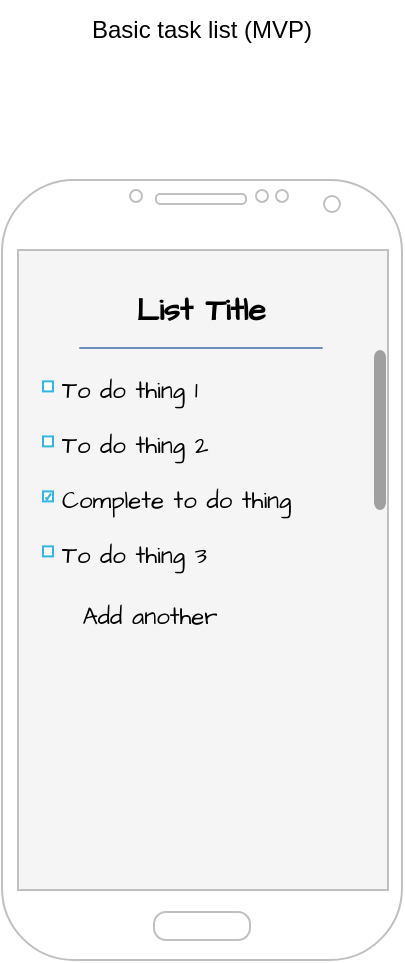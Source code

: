 <mxfile version="20.6.0" type="device"><diagram id="z8Jl0famuip-37jjIAiq" name="Page-1"><mxGraphModel dx="981" dy="523" grid="1" gridSize="10" guides="1" tooltips="1" connect="1" arrows="1" fold="1" page="1" pageScale="1" pageWidth="850" pageHeight="1100" math="0" shadow="0"><root><mxCell id="0"/><mxCell id="1" parent="0"/><mxCell id="sxDTxLNqbbDwcbPaUXVt-2" value="Basic task list (MVP)" style="text;html=1;strokeColor=none;fillColor=none;align=center;verticalAlign=middle;whiteSpace=wrap;rounded=0;" vertex="1" parent="1"><mxGeometry x="369" y="40" width="112" height="30" as="geometry"/></mxCell><mxCell id="sxDTxLNqbbDwcbPaUXVt-4" value="" style="rounded=0;whiteSpace=wrap;html=1;fillColor=#f5f5f5;fontColor=#333333;strokeColor=#666666;" vertex="1" parent="1"><mxGeometry x="330" y="160" width="190" height="330" as="geometry"/></mxCell><mxCell id="sxDTxLNqbbDwcbPaUXVt-1" value="" style="verticalLabelPosition=bottom;verticalAlign=top;html=1;shadow=0;dashed=0;strokeWidth=1;shape=mxgraph.android.phone2;strokeColor=#c0c0c0;" vertex="1" parent="1"><mxGeometry x="325" y="130" width="200" height="390" as="geometry"/></mxCell><mxCell id="sxDTxLNqbbDwcbPaUXVt-5" value="List Title" style="text;html=1;strokeColor=none;fillColor=none;align=center;verticalAlign=middle;whiteSpace=wrap;rounded=0;fontStyle=1;fontFamily=Architects Daughter;fontSource=https%3A%2F%2Ffonts.googleapis.com%2Fcss%3Ffamily%3DArchitects%2BDaughter;fontSize=16;" vertex="1" parent="1"><mxGeometry x="387" y="180" width="75" height="30" as="geometry"/></mxCell><mxCell id="sxDTxLNqbbDwcbPaUXVt-6" value="" style="strokeWidth=1;html=1;shadow=0;dashed=0;shape=transparent;strokeColor=#33b5e5;fontFamily=Architects Daughter;fontSource=https%3A%2F%2Ffonts.googleapis.com%2Fcss%3Ffamily%3DArchitects%2BDaughter;fontSize=16;" vertex="1" parent="1"><mxGeometry x="343" y="220" width="165" height="110" as="geometry"/></mxCell><mxCell id="sxDTxLNqbbDwcbPaUXVt-7" value="To do thing 1" style="strokeColor=inherit;fillColor=inherit;gradientColor=inherit;shape=transparent;align=left;spacingLeft=10;fontSize=12;fontColor=#000000;fontFamily=Architects Daughter;fontSource=https%3A%2F%2Ffonts.googleapis.com%2Fcss%3Ffamily%3DArchitects%2BDaughter;" vertex="1" parent="sxDTxLNqbbDwcbPaUXVt-6"><mxGeometry width="165" height="27.5" as="geometry"/></mxCell><mxCell id="sxDTxLNqbbDwcbPaUXVt-8" value="" style="strokeColor=inherit;fillColor=inherit;gradientColor=inherit;shape=transparent;fontFamily=Architects Daughter;fontSource=https%3A%2F%2Ffonts.googleapis.com%2Fcss%3Ffamily%3DArchitects%2BDaughter;fontSize=16;" vertex="1" parent="sxDTxLNqbbDwcbPaUXVt-7"><mxGeometry y="13.2" as="geometry"/></mxCell><mxCell id="sxDTxLNqbbDwcbPaUXVt-9" value="" style="strokeColor=inherit;fillColor=inherit;gradientColor=inherit;strokeWidth=1;shadow=0;dashed=0;shape=mxgraph.android.rrect;rSize=0;resizable=0;fontFamily=Architects Daughter;fontSource=https%3A%2F%2Ffonts.googleapis.com%2Fcss%3Ffamily%3DArchitects%2BDaughter;fontSize=16;html=1;" vertex="1" parent="sxDTxLNqbbDwcbPaUXVt-8"><mxGeometry x="2.5" y="-2.5" width="5" height="5" as="geometry"/></mxCell><mxCell id="sxDTxLNqbbDwcbPaUXVt-10" value="To do thing 2" style="strokeColor=inherit;fillColor=inherit;gradientColor=inherit;shape=transparent;align=left;spacingLeft=10;fontSize=12;fontColor=#000000;fontFamily=Architects Daughter;fontSource=https%3A%2F%2Ffonts.googleapis.com%2Fcss%3Ffamily%3DArchitects%2BDaughter;" vertex="1" parent="sxDTxLNqbbDwcbPaUXVt-6"><mxGeometry y="27.5" width="165" height="27.5" as="geometry"/></mxCell><mxCell id="sxDTxLNqbbDwcbPaUXVt-11" value="" style="strokeColor=inherit;fillColor=inherit;gradientColor=inherit;shape=transparent;fontFamily=Architects Daughter;fontSource=https%3A%2F%2Ffonts.googleapis.com%2Fcss%3Ffamily%3DArchitects%2BDaughter;fontSize=16;" vertex="1" parent="sxDTxLNqbbDwcbPaUXVt-10"><mxGeometry y="13.2" as="geometry"/></mxCell><mxCell id="sxDTxLNqbbDwcbPaUXVt-12" value="" style="strokeColor=inherit;fillColor=inherit;gradientColor=inherit;strokeWidth=1;html=1;shadow=0;dashed=0;shape=mxgraph.android.rrect;rSize=0;resizable=0;fontFamily=Architects Daughter;fontSource=https%3A%2F%2Ffonts.googleapis.com%2Fcss%3Ffamily%3DArchitects%2BDaughter;fontSize=16;" vertex="1" parent="sxDTxLNqbbDwcbPaUXVt-11"><mxGeometry x="2.5" y="-2.5" width="5" height="5" as="geometry"/></mxCell><mxCell id="sxDTxLNqbbDwcbPaUXVt-13" value="Complete to do thing" style="strokeColor=inherit;fillColor=inherit;gradientColor=inherit;shape=transparent;align=left;spacingLeft=10;fontSize=12;fontColor=#000000;fontFamily=Architects Daughter;fontSource=https%3A%2F%2Ffonts.googleapis.com%2Fcss%3Ffamily%3DArchitects%2BDaughter;" vertex="1" parent="sxDTxLNqbbDwcbPaUXVt-6"><mxGeometry y="55" width="165" height="27.5" as="geometry"/></mxCell><mxCell id="sxDTxLNqbbDwcbPaUXVt-14" value="" style="strokeColor=inherit;fillColor=inherit;gradientColor=inherit;shape=transparent;fontFamily=Architects Daughter;fontSource=https%3A%2F%2Ffonts.googleapis.com%2Fcss%3Ffamily%3DArchitects%2BDaughter;fontSize=16;" vertex="1" parent="sxDTxLNqbbDwcbPaUXVt-13"><mxGeometry y="13.2" as="geometry"/></mxCell><mxCell id="sxDTxLNqbbDwcbPaUXVt-15" value="" style="strokeColor=inherit;fillColor=inherit;gradientColor=inherit;strokeWidth=1;html=1;shadow=0;dashed=0;shape=mxgraph.android.checkbox;rSize=0;resizable=0;fontFamily=Architects Daughter;fontSource=https%3A%2F%2Ffonts.googleapis.com%2Fcss%3Ffamily%3DArchitects%2BDaughter;fontSize=16;" vertex="1" parent="sxDTxLNqbbDwcbPaUXVt-14"><mxGeometry x="2.5" y="-2.5" width="5" height="5" as="geometry"/></mxCell><mxCell id="sxDTxLNqbbDwcbPaUXVt-16" value="To do thing 3" style="strokeColor=inherit;fillColor=inherit;gradientColor=inherit;shape=transparent;align=left;spacingLeft=10;fontSize=12;fontColor=#000000;fontFamily=Architects Daughter;fontSource=https%3A%2F%2Ffonts.googleapis.com%2Fcss%3Ffamily%3DArchitects%2BDaughter;" vertex="1" parent="sxDTxLNqbbDwcbPaUXVt-6"><mxGeometry y="82.5" width="165" height="27.5" as="geometry"/></mxCell><mxCell id="sxDTxLNqbbDwcbPaUXVt-17" value="" style="strokeColor=inherit;fillColor=inherit;gradientColor=inherit;shape=transparent;fontFamily=Architects Daughter;fontSource=https%3A%2F%2Ffonts.googleapis.com%2Fcss%3Ffamily%3DArchitects%2BDaughter;fontSize=16;" vertex="1" parent="sxDTxLNqbbDwcbPaUXVt-16"><mxGeometry y="13.2" as="geometry"/></mxCell><mxCell id="sxDTxLNqbbDwcbPaUXVt-18" value="" style="strokeColor=inherit;fillColor=inherit;gradientColor=inherit;strokeWidth=1;html=1;shadow=0;dashed=0;shape=mxgraph.android.rrect;rSize=0;resizable=0;fontFamily=Architects Daughter;fontSource=https%3A%2F%2Ffonts.googleapis.com%2Fcss%3Ffamily%3DArchitects%2BDaughter;fontSize=16;" vertex="1" parent="sxDTxLNqbbDwcbPaUXVt-17"><mxGeometry x="2.5" y="-2.5" width="5" height="5" as="geometry"/></mxCell><mxCell id="sxDTxLNqbbDwcbPaUXVt-20" value="" style="html=1;verticalLabelPosition=bottom;labelBackgroundColor=#ffffff;verticalAlign=top;shadow=0;dashed=0;strokeWidth=2;shape=mxgraph.ios7.misc.scroll_(vertical);fillColor=#a0a0a0;fontFamily=Architects Daughter;fontSource=https%3A%2F%2Ffonts.googleapis.com%2Fcss%3Ffamily%3DArchitects%2BDaughter;fontSize=12;fontColor=#000000;" vertex="1" parent="1"><mxGeometry x="511" y="215" width="6" height="80" as="geometry"/></mxCell><mxCell id="sxDTxLNqbbDwcbPaUXVt-22" value="" style="line;strokeWidth=1;fillColor=#dae8fc;align=left;verticalAlign=middle;spacingTop=-1;spacingLeft=3;spacingRight=3;rotatable=0;labelPosition=right;points=[];portConstraint=eastwest;strokeColor=#6c8ebf;fontFamily=Architects Daughter;fontSource=https%3A%2F%2Ffonts.googleapis.com%2Fcss%3Ffamily%3DArchitects%2BDaughter;fontSize=12;html=1;" vertex="1" parent="1"><mxGeometry x="363.62" y="210" width="121.75" height="8" as="geometry"/></mxCell><mxCell id="sxDTxLNqbbDwcbPaUXVt-28" value="" style="shape=image;html=1;verticalAlign=top;verticalLabelPosition=bottom;labelBackgroundColor=#ffffff;imageAspect=0;aspect=fixed;image=https://cdn4.iconfinder.com/data/icons/ionicons/512/icon-plus-round-128.png;strokeWidth=1;fontFamily=Architects Daughter;fontSource=https%3A%2F%2Ffonts.googleapis.com%2Fcss%3Ffamily%3DArchitects%2BDaughter;fontSize=12;fontColor=#000000;opacity=70;" vertex="1" parent="1"><mxGeometry x="340" y="340" width="18" height="18" as="geometry"/></mxCell><mxCell id="sxDTxLNqbbDwcbPaUXVt-29" value="Add another" style="text;html=1;strokeColor=none;fillColor=none;align=center;verticalAlign=middle;whiteSpace=wrap;rounded=0;strokeWidth=1;fontFamily=Architects Daughter;fontSource=https%3A%2F%2Ffonts.googleapis.com%2Fcss%3Ffamily%3DArchitects%2BDaughter;fontSize=12;fontColor=#000000;opacity=70;" vertex="1" parent="1"><mxGeometry x="363.62" y="334" width="70" height="30" as="geometry"/></mxCell></root></mxGraphModel></diagram></mxfile>